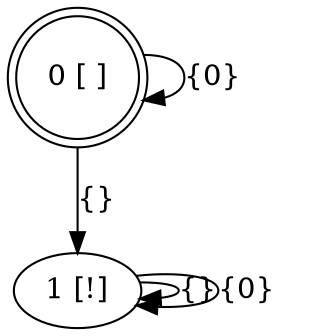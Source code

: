 digraph model {
	0 [label="0 [ ]", shape=doublecircle]
	1 [label="1 [!]", shape=ellipse]
	0 -> 1 [label="{}"]
	0 -> 0 [label="{0}"]
	1 -> 1 [label="{}"]
	1 -> 1 [label="{0}"]
}
